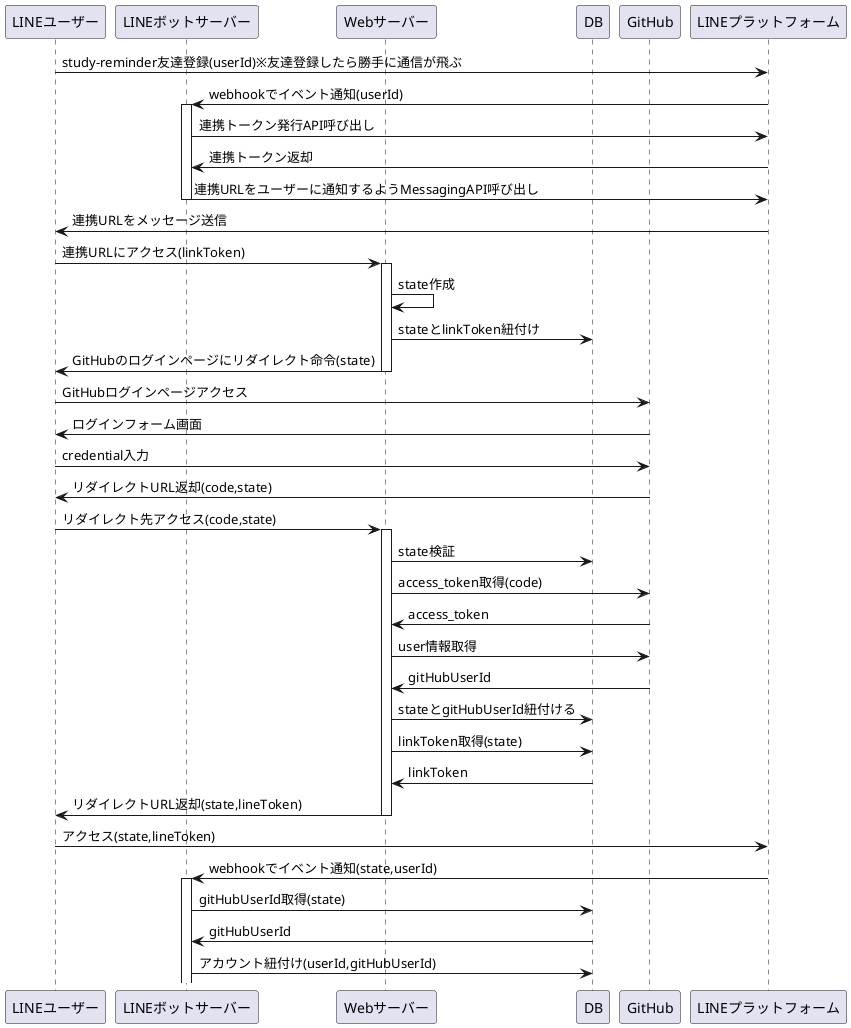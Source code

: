 @startuml
participant LINEユーザー as user
participant LINEボットサーバー as lineBot
participant Webサーバー as webServer
participant DB as db
participant GitHub as github
participant LINEプラットフォーム as linePlat

user -> linePlat: study-reminder友達登録(userId)※友達登録したら勝手に通信が飛ぶ
linePlat -> lineBot: webhookでイベント通知(userId)
activate lineBot
lineBot -> linePlat: 連携トークン発行API呼び出し
linePlat -> lineBot: 連携トークン返却
lineBot -> linePlat: 連携URLをユーザーに通知するようMessagingAPI呼び出し
deactivate lineBot
linePlat -> user: 連携URLをメッセージ送信
user -> webServer: 連携URLにアクセス(linkToken)
activate webServer
webServer -> webServer: state作成
webServer -> db: stateとlinkToken紐付け
webServer -> user: GitHubのログインページにリダイレクト命令(state)
deactivate webServer
user -> github: GitHubログインページアクセス
github -> user: ログインフォーム画面
user -> github: credential入力
github -> user: リダイレクトURL返却(code,state)
user -> webServer: リダイレクト先アクセス(code,state)
activate webServer
webServer -> db: state検証
webServer -> github: access_token取得(code)
github -> webServer: access_token
webServer -> github: user情報取得
github -> webServer: gitHubUserId
webServer -> db: stateとgitHubUserId紐付ける
webServer -> db: linkToken取得(state)
db -> webServer: linkToken
webServer -> user: リダイレクトURL返却(state,lineToken)
deactivate webServer
user -> linePlat: アクセス(state,lineToken)
linePlat -> lineBot: webhookでイベント通知(state,userId)
activate lineBot
lineBot -> db: gitHubUserId取得(state)
db -> lineBot: gitHubUserId
lineBot -> db: アカウント紐付け(userId,gitHubUserId)

@enduml




